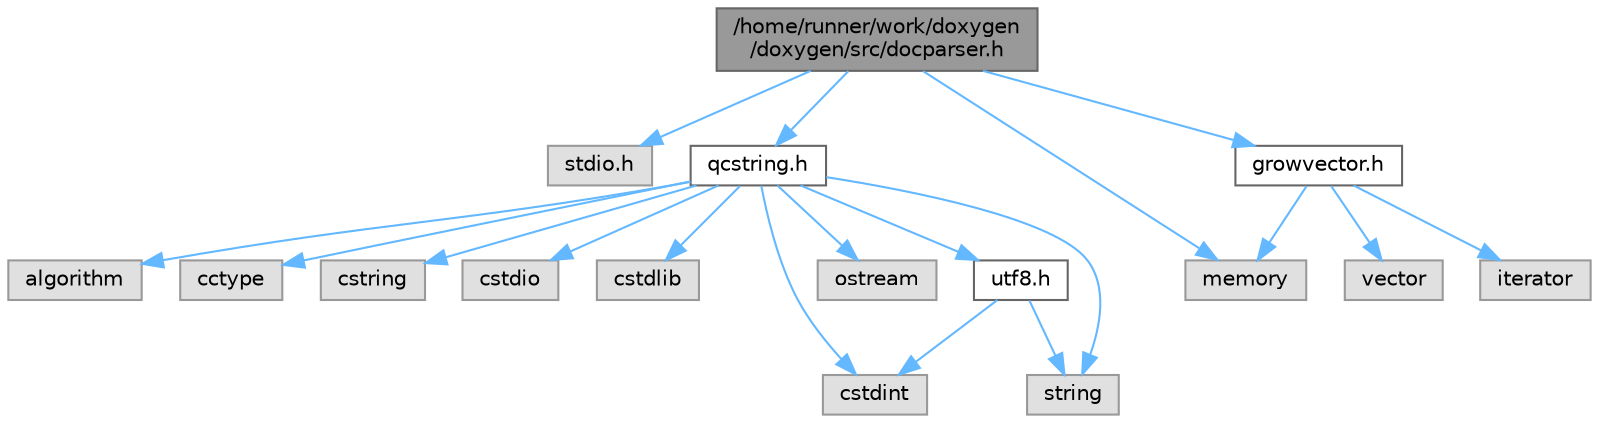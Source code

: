 digraph "/home/runner/work/doxygen/doxygen/src/docparser.h"
{
 // INTERACTIVE_SVG=YES
 // LATEX_PDF_SIZE
  bgcolor="transparent";
  edge [fontname=Helvetica,fontsize=10,labelfontname=Helvetica,labelfontsize=10];
  node [fontname=Helvetica,fontsize=10,shape=box,height=0.2,width=0.4];
  Node1 [id="Node000001",label="/home/runner/work/doxygen\l/doxygen/src/docparser.h",height=0.2,width=0.4,color="gray40", fillcolor="grey60", style="filled", fontcolor="black"];
  Node1 -> Node2 [id="edge1_Node000001_Node000002",color="steelblue1",style="solid"];
  Node2 [id="Node000002",label="stdio.h",height=0.2,width=0.4,color="grey60", fillcolor="#E0E0E0", style="filled"];
  Node1 -> Node3 [id="edge2_Node000001_Node000003",color="steelblue1",style="solid"];
  Node3 [id="Node000003",label="memory",height=0.2,width=0.4,color="grey60", fillcolor="#E0E0E0", style="filled"];
  Node1 -> Node4 [id="edge3_Node000001_Node000004",color="steelblue1",style="solid"];
  Node4 [id="Node000004",label="qcstring.h",height=0.2,width=0.4,color="grey40", fillcolor="white", style="filled",URL="$d7/d5c/qcstring_8h.html",tooltip=" "];
  Node4 -> Node5 [id="edge4_Node000004_Node000005",color="steelblue1",style="solid"];
  Node5 [id="Node000005",label="string",height=0.2,width=0.4,color="grey60", fillcolor="#E0E0E0", style="filled"];
  Node4 -> Node6 [id="edge5_Node000004_Node000006",color="steelblue1",style="solid"];
  Node6 [id="Node000006",label="algorithm",height=0.2,width=0.4,color="grey60", fillcolor="#E0E0E0", style="filled"];
  Node4 -> Node7 [id="edge6_Node000004_Node000007",color="steelblue1",style="solid"];
  Node7 [id="Node000007",label="cctype",height=0.2,width=0.4,color="grey60", fillcolor="#E0E0E0", style="filled"];
  Node4 -> Node8 [id="edge7_Node000004_Node000008",color="steelblue1",style="solid"];
  Node8 [id="Node000008",label="cstring",height=0.2,width=0.4,color="grey60", fillcolor="#E0E0E0", style="filled"];
  Node4 -> Node9 [id="edge8_Node000004_Node000009",color="steelblue1",style="solid"];
  Node9 [id="Node000009",label="cstdio",height=0.2,width=0.4,color="grey60", fillcolor="#E0E0E0", style="filled"];
  Node4 -> Node10 [id="edge9_Node000004_Node000010",color="steelblue1",style="solid"];
  Node10 [id="Node000010",label="cstdlib",height=0.2,width=0.4,color="grey60", fillcolor="#E0E0E0", style="filled"];
  Node4 -> Node11 [id="edge10_Node000004_Node000011",color="steelblue1",style="solid"];
  Node11 [id="Node000011",label="cstdint",height=0.2,width=0.4,color="grey60", fillcolor="#E0E0E0", style="filled"];
  Node4 -> Node12 [id="edge11_Node000004_Node000012",color="steelblue1",style="solid"];
  Node12 [id="Node000012",label="ostream",height=0.2,width=0.4,color="grey60", fillcolor="#E0E0E0", style="filled"];
  Node4 -> Node13 [id="edge12_Node000004_Node000013",color="steelblue1",style="solid"];
  Node13 [id="Node000013",label="utf8.h",height=0.2,width=0.4,color="grey40", fillcolor="white", style="filled",URL="$db/d7c/utf8_8h.html",tooltip="Various UTF8 related helper functions."];
  Node13 -> Node11 [id="edge13_Node000013_Node000011",color="steelblue1",style="solid"];
  Node13 -> Node5 [id="edge14_Node000013_Node000005",color="steelblue1",style="solid"];
  Node1 -> Node14 [id="edge15_Node000001_Node000014",color="steelblue1",style="solid"];
  Node14 [id="Node000014",label="growvector.h",height=0.2,width=0.4,color="grey40", fillcolor="white", style="filled",URL="$d7/d50/growvector_8h.html",tooltip=" "];
  Node14 -> Node15 [id="edge16_Node000014_Node000015",color="steelblue1",style="solid"];
  Node15 [id="Node000015",label="vector",height=0.2,width=0.4,color="grey60", fillcolor="#E0E0E0", style="filled"];
  Node14 -> Node3 [id="edge17_Node000014_Node000003",color="steelblue1",style="solid"];
  Node14 -> Node16 [id="edge18_Node000014_Node000016",color="steelblue1",style="solid"];
  Node16 [id="Node000016",label="iterator",height=0.2,width=0.4,color="grey60", fillcolor="#E0E0E0", style="filled"];
}
